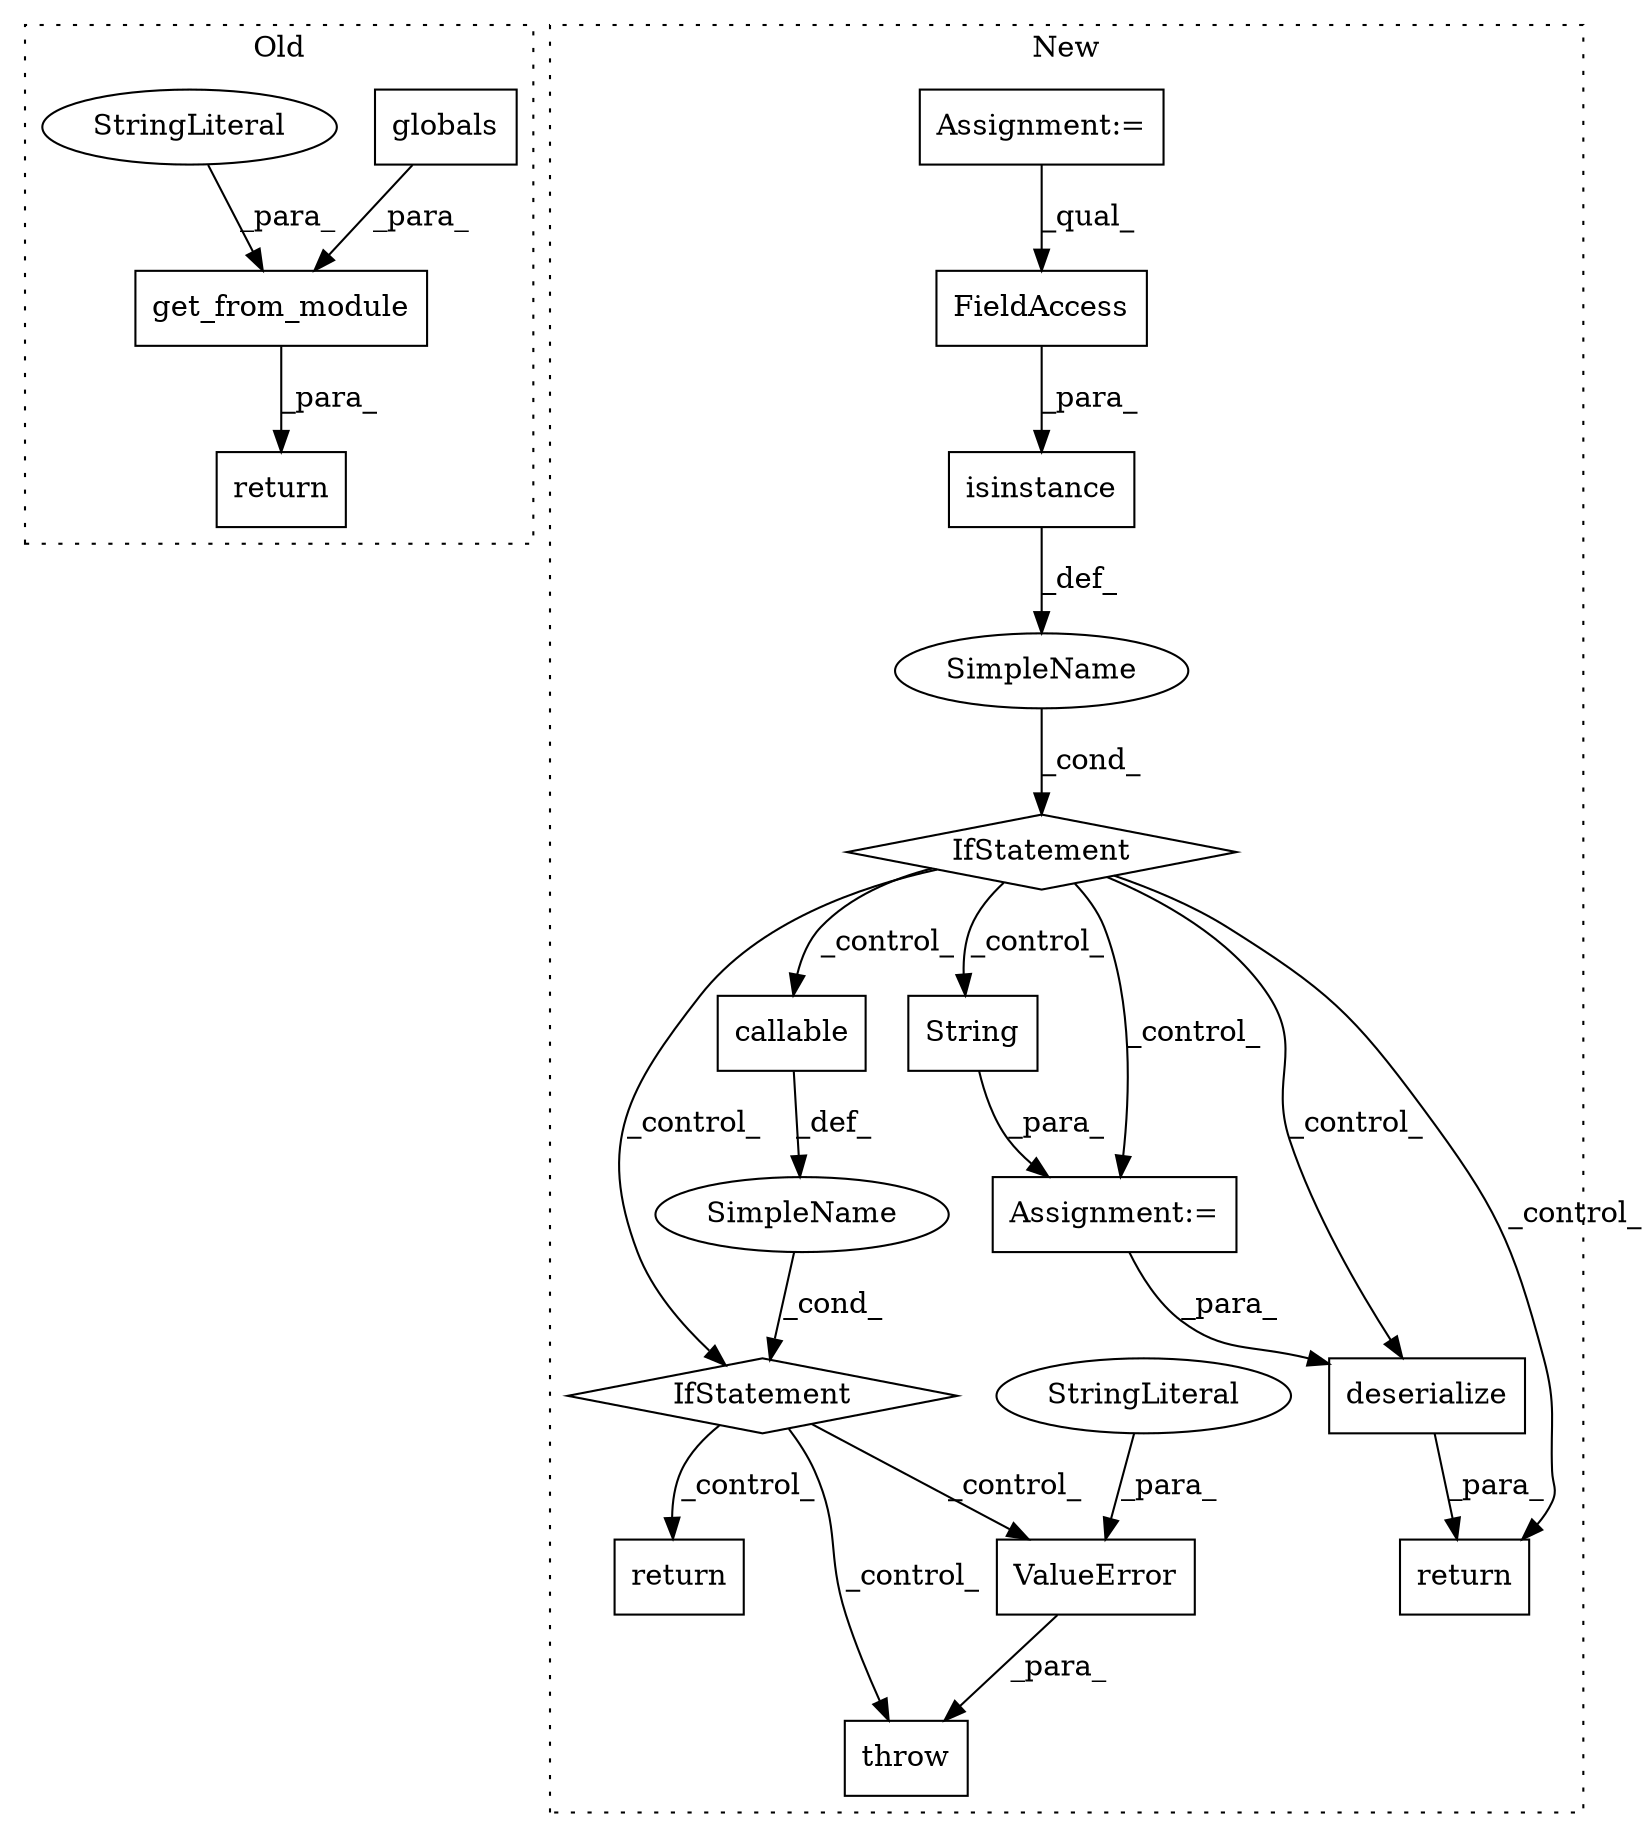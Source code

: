 digraph G {
subgraph cluster0 {
1 [label="get_from_module" a="32" s="7122,7184" l="16,1" shape="box"];
6 [label="globals" a="32" s="7149" l="9" shape="box"];
14 [label="StringLiteral" a="45" s="7159" l="13" shape="ellipse"];
19 [label="return" a="41" s="7115" l="7" shape="box"];
label = "Old";
style="dotted";
}
subgraph cluster1 {
2 [label="return" a="41" s="8713" l="7" shape="box"];
3 [label="callable" a="32" s="8683,8702" l="9,1" shape="box"];
4 [label="SimpleName" a="42" s="" l="" shape="ellipse"];
5 [label="throw" a="53" s="8752" l="6" shape="box"];
7 [label="IfStatement" a="25" s="8679,8703" l="4,2" shape="diamond"];
8 [label="SimpleName" a="42" s="" l="" shape="ellipse"];
9 [label="String" a="32" s="8590,8607" l="7,1" shape="box"];
10 [label="IfStatement" a="25" s="8510,8553" l="4,2" shape="diamond"];
11 [label="ValueError" a="32" s="8758,8825" l="11,1" shape="box"];
12 [label="isinstance" a="32" s="8514,8552" l="11,1" shape="box"];
13 [label="FieldAccess" a="22" s="8536" l="16" shape="box"];
15 [label="StringLiteral" a="45" s="8769" l="45" shape="ellipse"];
16 [label="Assignment:=" a="7" s="8569" l="1" shape="box"];
17 [label="Assignment:=" a="7" s="8353" l="3" shape="box"];
18 [label="return" a="41" s="8635" l="7" shape="box"];
20 [label="deserialize" a="32" s="8642,8660" l="12,1" shape="box"];
label = "New";
style="dotted";
}
1 -> 19 [label="_para_"];
3 -> 4 [label="_def_"];
4 -> 7 [label="_cond_"];
6 -> 1 [label="_para_"];
7 -> 5 [label="_control_"];
7 -> 11 [label="_control_"];
7 -> 2 [label="_control_"];
8 -> 10 [label="_cond_"];
9 -> 16 [label="_para_"];
10 -> 18 [label="_control_"];
10 -> 16 [label="_control_"];
10 -> 9 [label="_control_"];
10 -> 7 [label="_control_"];
10 -> 20 [label="_control_"];
10 -> 3 [label="_control_"];
11 -> 5 [label="_para_"];
12 -> 8 [label="_def_"];
13 -> 12 [label="_para_"];
14 -> 1 [label="_para_"];
15 -> 11 [label="_para_"];
16 -> 20 [label="_para_"];
17 -> 13 [label="_qual_"];
20 -> 18 [label="_para_"];
}